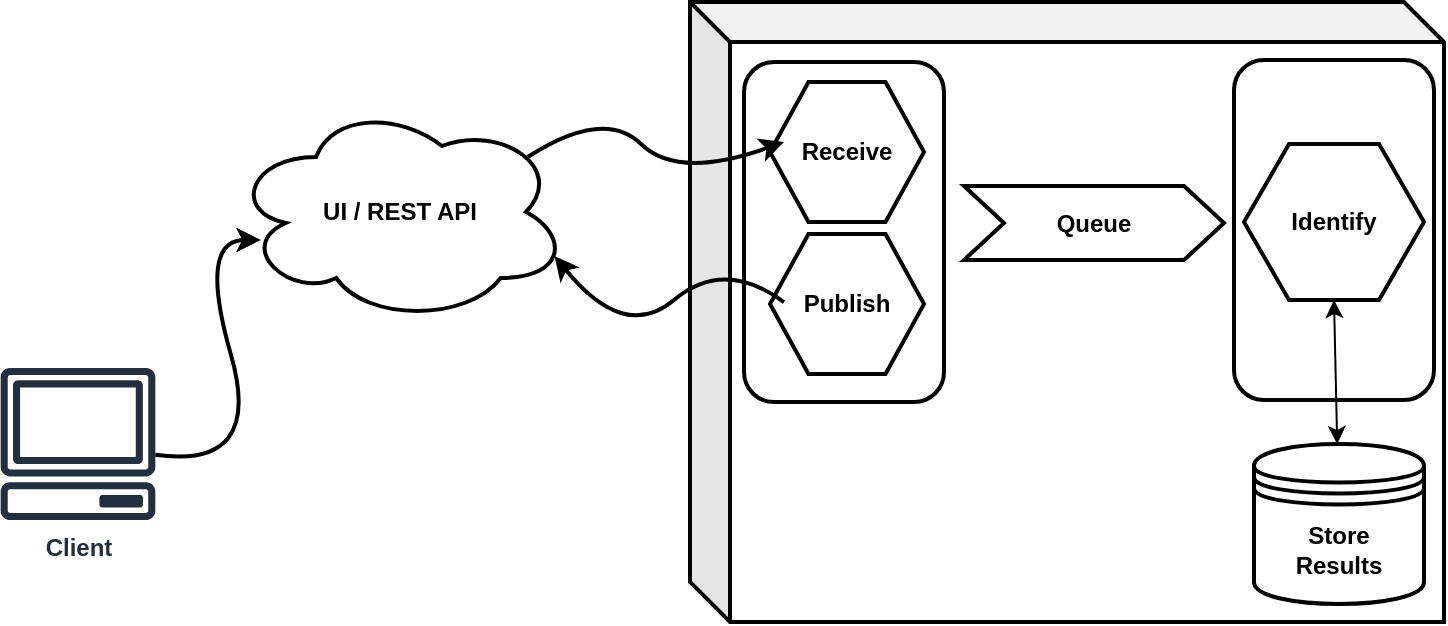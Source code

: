 <mxfile version="11.3.0" type="device" pages="2"><diagram id="p3FvuW7YjVIDMrvA7swN" name="Architecture"><mxGraphModel dx="1408" dy="769" grid="0" gridSize="10" guides="1" tooltips="1" connect="1" arrows="1" fold="1" page="1" pageScale="1" pageWidth="827" pageHeight="1169" math="0" shadow="0"><root><mxCell id="0"/><mxCell id="1" parent="0"/><mxCell id="fKPmf4jDLeAYHBficWGN-1" value="&lt;b&gt;UI / REST API&lt;/b&gt;" style="ellipse;shape=cloud;whiteSpace=wrap;html=1;strokeWidth=2;" parent="1" vertex="1"><mxGeometry x="144" y="70" width="168" height="110" as="geometry"/></mxCell><mxCell id="fKPmf4jDLeAYHBficWGN-8" value="" style="shape=cube;whiteSpace=wrap;html=1;boundedLbl=1;backgroundOutline=1;darkOpacity=0.05;darkOpacity2=0.1;strokeWidth=2;" parent="1" vertex="1"><mxGeometry x="373" y="20" width="377" height="310" as="geometry"/></mxCell><mxCell id="fKPmf4jDLeAYHBficWGN-9" value="&lt;b&gt;Client&lt;/b&gt;" style="outlineConnect=0;fontColor=#232F3E;gradientColor=none;fillColor=#232F3E;strokeColor=none;dashed=0;verticalLabelPosition=bottom;verticalAlign=top;align=center;html=1;fontSize=12;fontStyle=0;aspect=fixed;pointerEvents=1;shape=mxgraph.aws4.client;" parent="1" vertex="1"><mxGeometry x="28" y="203" width="78" height="76" as="geometry"/></mxCell><mxCell id="fKPmf4jDLeAYHBficWGN-13" value="&lt;b&gt;Store&lt;br&gt;Results&lt;/b&gt;" style="shape=datastore;whiteSpace=wrap;html=1;strokeWidth=2;" parent="1" vertex="1"><mxGeometry x="655" y="241" width="85" height="80" as="geometry"/></mxCell><mxCell id="fKPmf4jDLeAYHBficWGN-20" value="&lt;b&gt;Queue&lt;/b&gt;" style="shape=step;perimeter=stepPerimeter;whiteSpace=wrap;html=1;fixedSize=1;strokeColor=#000000;strokeWidth=2;fillColor=none;" parent="1" vertex="1"><mxGeometry x="510" y="112" width="130" height="37" as="geometry"/></mxCell><mxCell id="fKPmf4jDLeAYHBficWGN-21" value="&lt;b&gt;Identify&lt;/b&gt;" style="shape=hexagon;perimeter=hexagonPerimeter2;whiteSpace=wrap;html=1;strokeColor=#000000;strokeWidth=2;fillColor=none;" parent="1" vertex="1"><mxGeometry x="650" y="91" width="90" height="78" as="geometry"/></mxCell><mxCell id="fKPmf4jDLeAYHBficWGN-22" value="&lt;b&gt;Receive&lt;/b&gt;" style="shape=hexagon;perimeter=hexagonPerimeter2;whiteSpace=wrap;html=1;strokeColor=#000000;strokeWidth=2;fillColor=none;" parent="1" vertex="1"><mxGeometry x="413" y="60" width="77" height="70" as="geometry"/></mxCell><mxCell id="fKPmf4jDLeAYHBficWGN-23" value="" style="endArrow=classic;startArrow=classic;html=1;entryX=0.5;entryY=1;entryDx=0;entryDy=0;" parent="1" source="fKPmf4jDLeAYHBficWGN-13" target="fKPmf4jDLeAYHBficWGN-21" edge="1"><mxGeometry width="50" height="50" relative="1" as="geometry"><mxPoint x="670" y="213.5" as="sourcePoint"/><mxPoint x="720" y="163.5" as="targetPoint"/></mxGeometry></mxCell><mxCell id="fKPmf4jDLeAYHBficWGN-25" value="" style="curved=1;endArrow=classic;html=1;entryX=0.086;entryY=0.627;entryDx=0;entryDy=0;entryPerimeter=0;strokeWidth=2;" parent="1" source="fKPmf4jDLeAYHBficWGN-9" target="fKPmf4jDLeAYHBficWGN-1" edge="1"><mxGeometry width="50" height="50" relative="1" as="geometry"><mxPoint x="120" y="246" as="sourcePoint"/><mxPoint x="170" y="196" as="targetPoint"/><Array as="points"><mxPoint x="160" y="254"/><mxPoint x="127" y="139"/></Array></mxGeometry></mxCell><mxCell id="fKPmf4jDLeAYHBficWGN-27" value="&lt;b&gt;Publish&lt;/b&gt;" style="shape=hexagon;perimeter=hexagonPerimeter2;whiteSpace=wrap;html=1;strokeColor=#000000;strokeWidth=2;fillColor=none;" parent="1" vertex="1"><mxGeometry x="413" y="136" width="77" height="70" as="geometry"/></mxCell><mxCell id="fKPmf4jDLeAYHBficWGN-29" value="" style="rounded=1;whiteSpace=wrap;html=1;strokeColor=#000000;strokeWidth=2;fillColor=none;" parent="1" vertex="1"><mxGeometry x="400" y="50" width="100" height="170" as="geometry"/></mxCell><mxCell id="fKPmf4jDLeAYHBficWGN-31" value="" style="rounded=1;whiteSpace=wrap;html=1;strokeColor=#000000;strokeWidth=2;fillColor=none;" parent="1" vertex="1"><mxGeometry x="645" y="49" width="100" height="170" as="geometry"/></mxCell><mxCell id="fKPmf4jDLeAYHBficWGN-32" value="" style="curved=1;endArrow=classic;html=1;exitX=0.88;exitY=0.25;exitDx=0;exitDy=0;exitPerimeter=0;entryX=0.2;entryY=0.235;entryDx=0;entryDy=0;entryPerimeter=0;strokeWidth=2;" parent="1" source="fKPmf4jDLeAYHBficWGN-1" target="fKPmf4jDLeAYHBficWGN-29" edge="1"><mxGeometry width="50" height="50" relative="1" as="geometry"><mxPoint x="320" y="130" as="sourcePoint"/><mxPoint x="370" y="80" as="targetPoint"/><Array as="points"><mxPoint x="330" y="73"/><mxPoint x="367" y="109"/></Array></mxGeometry></mxCell><mxCell id="fKPmf4jDLeAYHBficWGN-33" value="" style="curved=1;endArrow=classic;html=1;strokeWidth=2;exitX=0.2;exitY=0.706;exitDx=0;exitDy=0;exitPerimeter=0;entryX=0.96;entryY=0.7;entryDx=0;entryDy=0;entryPerimeter=0;" parent="1" source="fKPmf4jDLeAYHBficWGN-29" target="fKPmf4jDLeAYHBficWGN-1" edge="1"><mxGeometry width="50" height="50" relative="1" as="geometry"><mxPoint x="373" y="156" as="sourcePoint"/><mxPoint x="323" y="206" as="targetPoint"/><Array as="points"><mxPoint x="390" y="148"/><mxPoint x="340" y="190"/></Array></mxGeometry></mxCell></root></mxGraphModel></diagram><diagram id="dRduurthhZw1JQBdHSn9" name="Logos"><mxGraphModel dx="3296" dy="1538" grid="1" gridSize="10" guides="1" tooltips="1" connect="1" arrows="1" fold="1" page="1" pageScale="1" pageWidth="827" pageHeight="1169" math="0" shadow="0"><root><mxCell id="cW5P7pubEYU7k_w5UQWa-0"/><mxCell id="cW5P7pubEYU7k_w5UQWa-1" parent="cW5P7pubEYU7k_w5UQWa-0"/><mxCell id="cW5P7pubEYU7k_w5UQWa-2" value="" style="shape=image;verticalLabelPosition=bottom;labelBackgroundColor=#ffffff;verticalAlign=top;aspect=fixed;imageAspect=0;image=https://vuejs.org/images/logo.png;" vertex="1" parent="cW5P7pubEYU7k_w5UQWa-1"><mxGeometry x="58.5" width="120" height="120" as="geometry"/></mxCell><mxCell id="cW5P7pubEYU7k_w5UQWa-3" value="" style="shape=image;verticalLabelPosition=bottom;labelBackgroundColor=#ffffff;verticalAlign=top;aspect=fixed;imageAspect=0;image=https://logodix.com/logo/2030514.png;" vertex="1" parent="cW5P7pubEYU7k_w5UQWa-1"><mxGeometry x="238.5" y="11" width="279" height="98" as="geometry"/></mxCell><mxCell id="cW5P7pubEYU7k_w5UQWa-4" value="" style="shape=image;verticalLabelPosition=bottom;labelBackgroundColor=#ffffff;verticalAlign=top;aspect=fixed;imageAspect=0;image=https://upload.wikimedia.org/wikipedia/commons/thumb/c/c3/Python-logo-notext.svg/1024px-Python-logo-notext.svg.png;" vertex="1" parent="cW5P7pubEYU7k_w5UQWa-1"><mxGeometry x="71" y="120" width="100" height="100" as="geometry"/></mxCell><mxCell id="cW5P7pubEYU7k_w5UQWa-5" value="" style="shape=image;verticalLabelPosition=bottom;labelBackgroundColor=#ffffff;verticalAlign=top;aspect=fixed;imageAspect=0;image=https://upload.wikimedia.org/wikipedia/commons/thumb/f/f8/Python_logo_and_wordmark.svg/1280px-Python_logo_and_wordmark.svg.png;" vertex="1" parent="cW5P7pubEYU7k_w5UQWa-1"><mxGeometry x="220" y="120" width="386" height="114" as="geometry"/></mxCell><mxCell id="cW5P7pubEYU7k_w5UQWa-6" value="" style="shape=image;verticalLabelPosition=bottom;labelBackgroundColor=#ffffff;verticalAlign=top;aspect=fixed;imageAspect=0;image=https://www.ambient-it.net/wp-content/uploads/2019/12/Logo-Flask-200x175.png;" vertex="1" parent="cW5P7pubEYU7k_w5UQWa-1"><mxGeometry x="71" y="234" width="106" height="93" as="geometry"/></mxCell><mxCell id="cW5P7pubEYU7k_w5UQWa-7" value="" style="shape=image;verticalLabelPosition=bottom;labelBackgroundColor=#ffffff;verticalAlign=top;aspect=fixed;imageAspect=0;image=https://miro.medium.com/max/480/1*MCpM5idqhNRjoWCfb_60OA.png;" vertex="1" parent="cW5P7pubEYU7k_w5UQWa-1"><mxGeometry x="238.5" y="234" width="263" height="132" as="geometry"/></mxCell><mxCell id="cW5P7pubEYU7k_w5UQWa-8" value="" style="shape=image;verticalLabelPosition=bottom;labelBackgroundColor=#ffffff;verticalAlign=top;aspect=fixed;imageAspect=0;image=https://upload.wikimedia.org/wikipedia/commons/1/19/Celery_logo.png;" vertex="1" parent="cW5P7pubEYU7k_w5UQWa-1"><mxGeometry x="50" y="366" width="142" height="142" as="geometry"/></mxCell><mxCell id="cW5P7pubEYU7k_w5UQWa-9" value="" style="shape=image;verticalLabelPosition=bottom;labelBackgroundColor=#ffffff;verticalAlign=top;aspect=fixed;imageAspect=0;image=https://camo.githubusercontent.com/2fd54823d96e135d6ac0ad3a1540af596b98de19/687474703a2f2f646f63732e63656c65727970726f6a6563742e6f72672f656e2f6c61746573742f5f696d616765732f63656c6572792d62616e6e65722d736d616c6c2e706e67;" vertex="1" parent="cW5P7pubEYU7k_w5UQWa-1"><mxGeometry x="229.5" y="415" width="520" height="44" as="geometry"/></mxCell><mxCell id="cW5P7pubEYU7k_w5UQWa-10" value="" style="shape=image;verticalLabelPosition=bottom;labelBackgroundColor=#ffffff;verticalAlign=top;aspect=fixed;imageAspect=0;image=https://www.actuia.com/wp-content/uploads/2018/05/keras-800x232.png;" vertex="1" parent="cW5P7pubEYU7k_w5UQWa-1"><mxGeometry x="238.5" y="490" width="382" height="111" as="geometry"/></mxCell><mxCell id="cW5P7pubEYU7k_w5UQWa-11" value="" style="shape=image;verticalLabelPosition=bottom;labelBackgroundColor=#ffffff;verticalAlign=top;aspect=fixed;imageAspect=0;image=https://upload.wikimedia.org/wikipedia/commons/c/c9/Keras_Logo.jpg;" vertex="1" parent="cW5P7pubEYU7k_w5UQWa-1"><mxGeometry x="63" y="490" width="116" height="116" as="geometry"/></mxCell><mxCell id="cW5P7pubEYU7k_w5UQWa-15" value="" style="shape=image;verticalLabelPosition=bottom;labelBackgroundColor=#ffffff;verticalAlign=top;aspect=fixed;imageAspect=0;image=https://camo.githubusercontent.com/37a83e8eca1db15cf70475cc6bdd4880b1f7b04d/68747470733a2f2f7777772e74656e736f72666c6f772e6f72672f696d616765732f74665f6c6f676f5f686f72697a6f6e74616c2e706e67;" vertex="1" parent="cW5P7pubEYU7k_w5UQWa-1"><mxGeometry x="220" y="584" width="595" height="201" as="geometry"/></mxCell><mxCell id="cW5P7pubEYU7k_w5UQWa-16" value="" style="shape=image;verticalLabelPosition=bottom;labelBackgroundColor=#ffffff;verticalAlign=top;aspect=fixed;imageAspect=0;image=https://avatars2.githubusercontent.com/u/15658638?s=400&amp;v=4;" vertex="1" parent="cW5P7pubEYU7k_w5UQWa-1"><mxGeometry x="67" y="629.5" width="108" height="108" as="geometry"/></mxCell><mxCell id="cW5P7pubEYU7k_w5UQWa-17" value="" style="shape=image;verticalLabelPosition=bottom;labelBackgroundColor=#ffffff;verticalAlign=top;aspect=fixed;imageAspect=0;image=https://cdn.freebiesupply.com/logos/large/2x/rabbitmq-logo-png-transparent.png;" vertex="1" parent="cW5P7pubEYU7k_w5UQWa-1"><mxGeometry x="74" y="785" width="94" height="100" as="geometry"/></mxCell><mxCell id="cW5P7pubEYU7k_w5UQWa-18" value="" style="shape=image;verticalLabelPosition=bottom;labelBackgroundColor=#ffffff;verticalAlign=top;aspect=fixed;imageAspect=0;image=https://upload.wikimedia.org/wikipedia/commons/thumb/7/71/RabbitMQ_logo.svg/1280px-RabbitMQ_logo.svg.png;" vertex="1" parent="cW5P7pubEYU7k_w5UQWa-1"><mxGeometry x="238.5" y="797" width="555" height="88" as="geometry"/></mxCell><mxCell id="cW5P7pubEYU7k_w5UQWa-20" value="" style="shape=image;verticalLabelPosition=bottom;labelBackgroundColor=#ffffff;verticalAlign=top;aspect=fixed;imageAspect=0;image=https://seeklogo.com/images/D/docker-logo-CF97D0124B-seeklogo.com.png;" vertex="1" parent="cW5P7pubEYU7k_w5UQWa-1"><mxGeometry x="60" y="920" width="122" height="90" as="geometry"/></mxCell><mxCell id="cW5P7pubEYU7k_w5UQWa-21" value="" style="shape=image;verticalLabelPosition=bottom;labelBackgroundColor=#ffffff;verticalAlign=top;aspect=fixed;imageAspect=0;image=https://1.bp.blogspot.com/-j9DA-QgceWY/Xcf8D-637DI/AAAAAAAAGio/C_3_VjVxyoA2nS5DRBYV8tipC9563AoYQCLcBGAsYHQ/s1600/Docker%2BLogo.png;" vertex="1" parent="cW5P7pubEYU7k_w5UQWa-1"><mxGeometry x="230" y="897" width="334" height="143" as="geometry"/></mxCell><mxCell id="cW5P7pubEYU7k_w5UQWa-22" value="" style="shape=image;verticalLabelPosition=bottom;labelBackgroundColor=#ffffff;verticalAlign=top;aspect=fixed;imageAspect=0;image=https://influxdata.github.io/branding/img/downloads/influxdata-logo--symbol--pool-alpha.png;" vertex="1" parent="cW5P7pubEYU7k_w5UQWa-1"><mxGeometry x="50" y="1030" width="110" height="110" as="geometry"/></mxCell><mxCell id="cW5P7pubEYU7k_w5UQWa-23" value="" style="shape=image;verticalLabelPosition=bottom;labelBackgroundColor=#ffffff;verticalAlign=top;aspect=fixed;imageAspect=0;image=https://dbdb.io/media/logos/InfluxDB.png;" vertex="1" parent="cW5P7pubEYU7k_w5UQWa-1"><mxGeometry x="230" y="1040" width="453" height="106" as="geometry"/></mxCell><mxCell id="cW5P7pubEYU7k_w5UQWa-24" value="" style="shape=image;verticalLabelPosition=bottom;labelBackgroundColor=#ffffff;verticalAlign=top;aspect=fixed;imageAspect=0;image=https://dwglogo.com/wp-content/uploads/2018/03/SQLite_Vector_logo.png;" vertex="1" parent="cW5P7pubEYU7k_w5UQWa-1"><mxGeometry x="605" y="11" width="156" height="107" as="geometry"/></mxCell><mxCell id="cW5P7pubEYU7k_w5UQWa-25" value="" style="shape=image;verticalLabelPosition=bottom;labelBackgroundColor=#ffffff;verticalAlign=top;aspect=fixed;imageAspect=0;image=https://upload.wikimedia.org/wikipedia/commons/thumb/3/38/SQLite370.svg/800px-SQLite370.svg.png;" vertex="1" parent="cW5P7pubEYU7k_w5UQWa-1"><mxGeometry x="640" y="130" width="168" height="80" as="geometry"/></mxCell></root></mxGraphModel></diagram></mxfile>